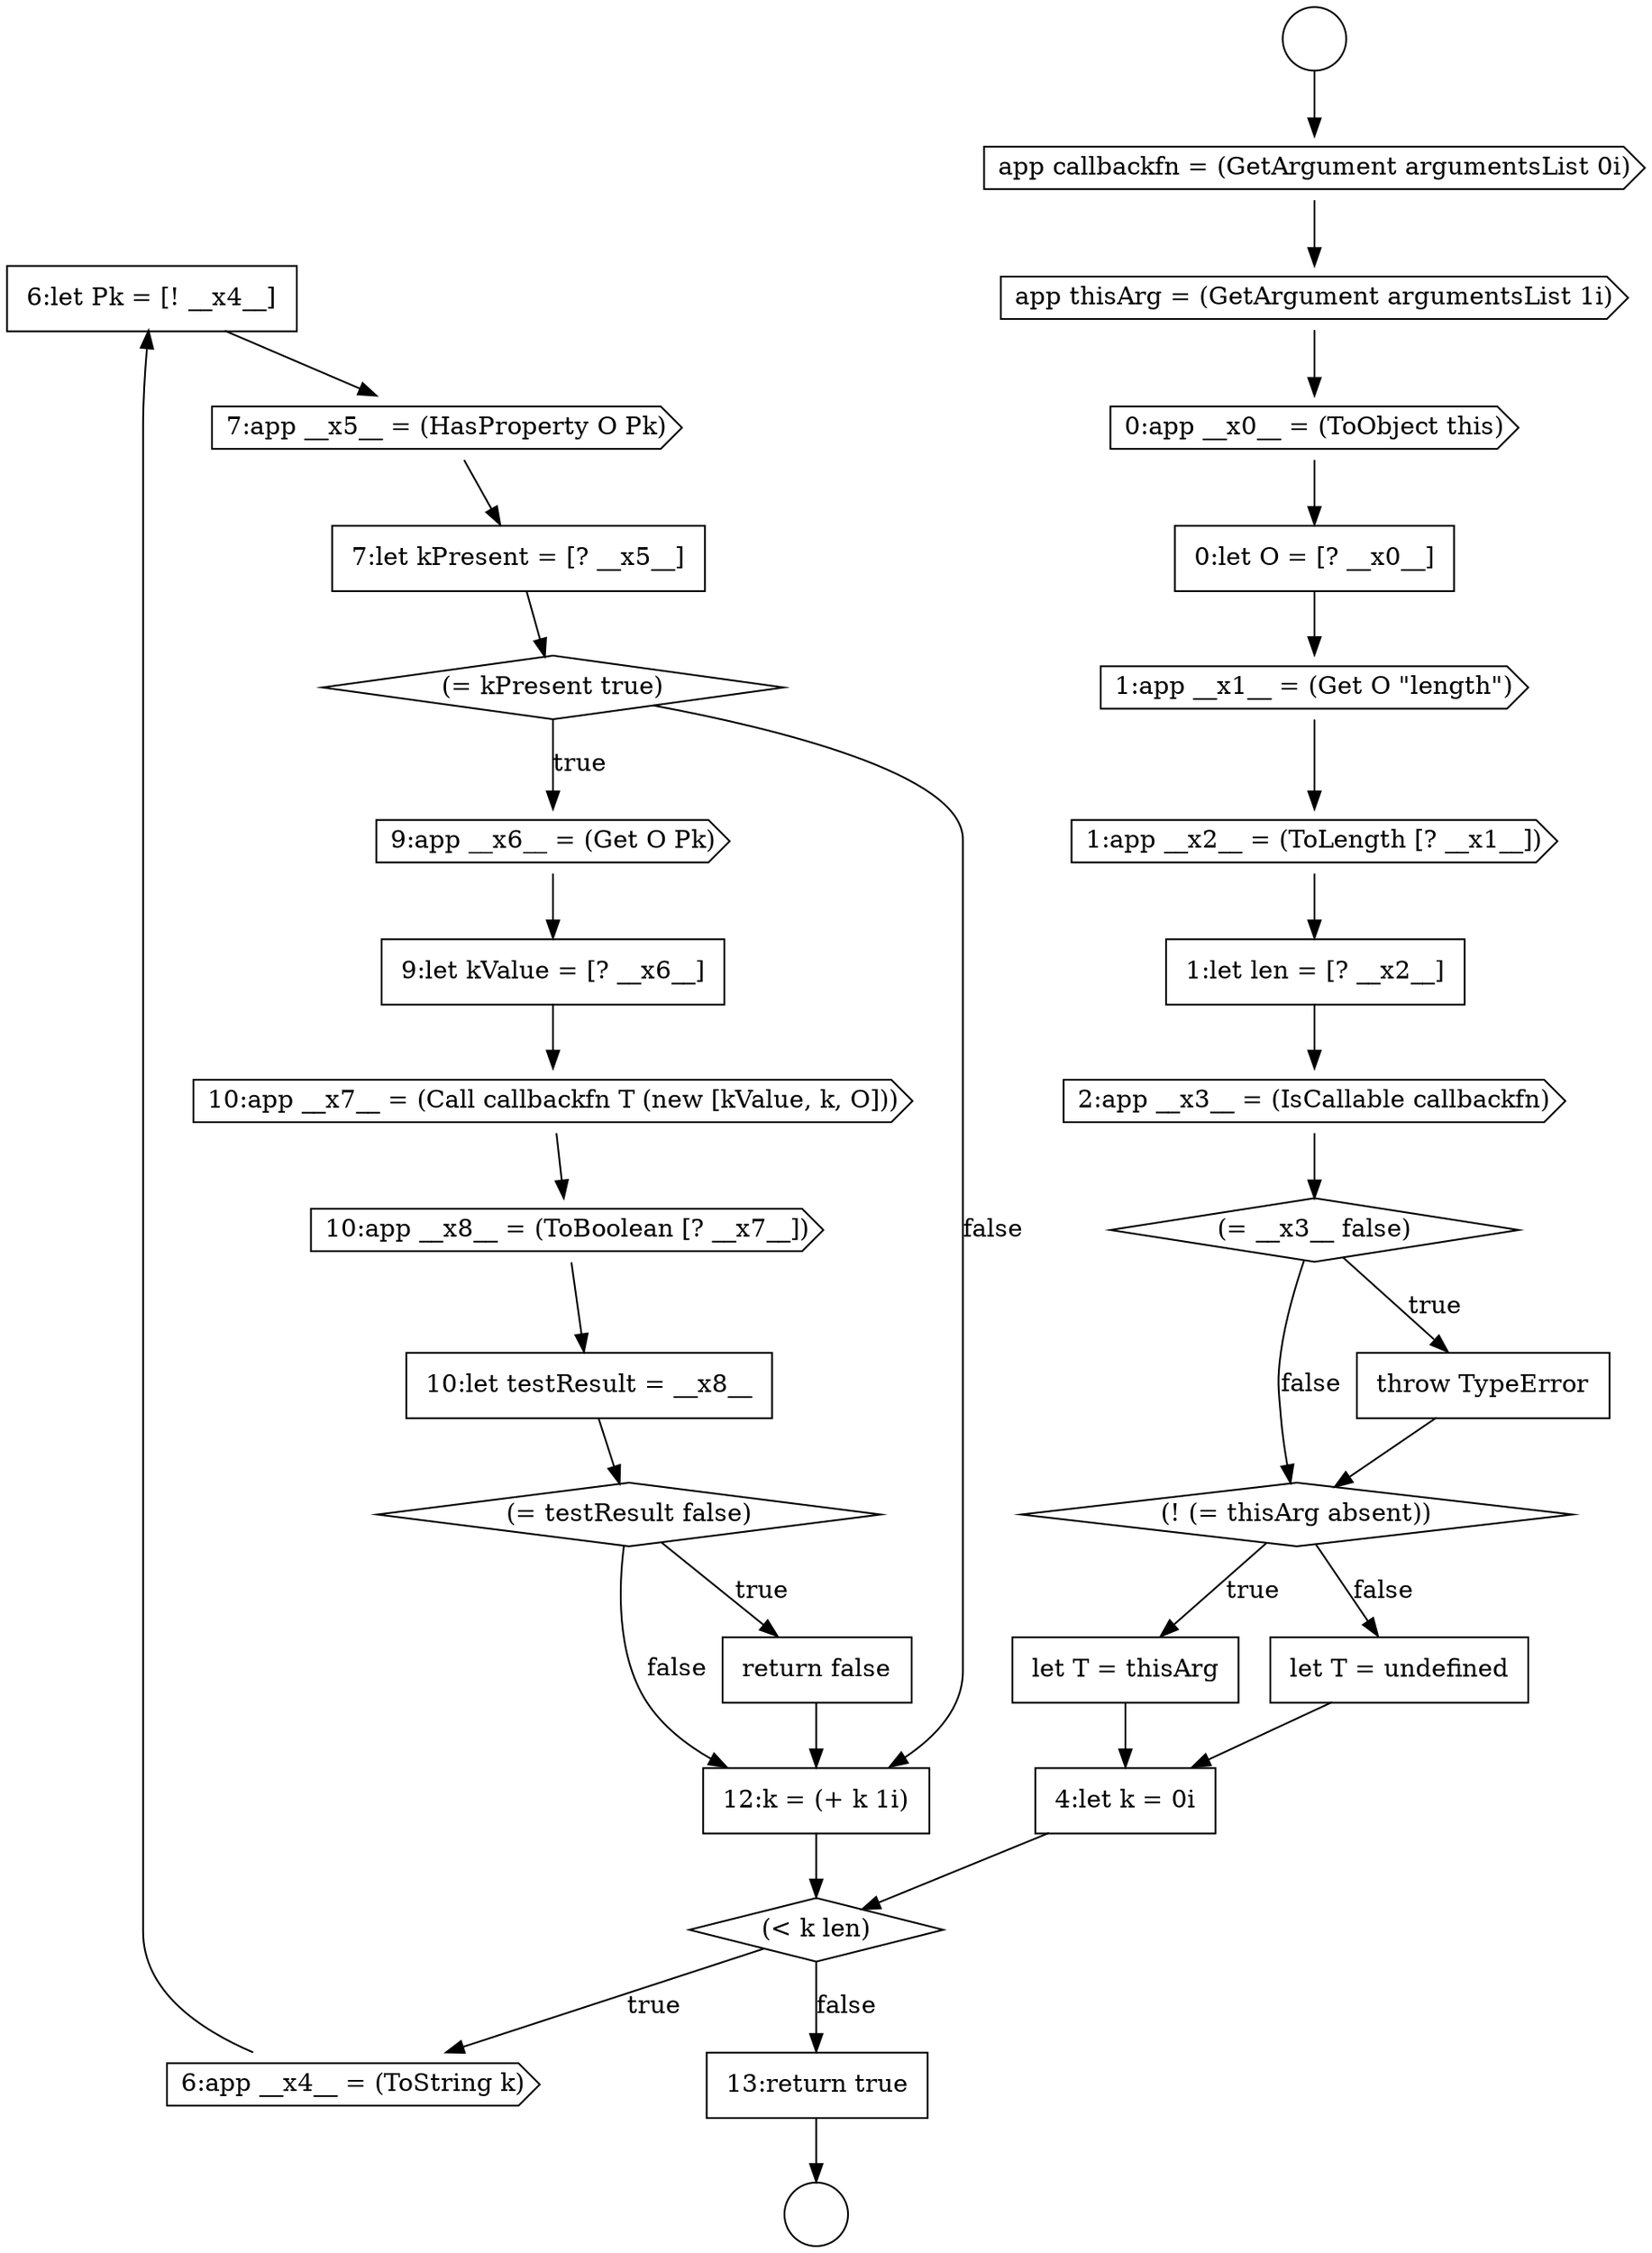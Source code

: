 digraph {
  node14662 [shape=none, margin=0, label=<<font color="black">
    <table border="0" cellborder="1" cellspacing="0" cellpadding="10">
      <tr><td align="left">6:let Pk = [! __x4__]</td></tr>
    </table>
  </font>> color="black" fillcolor="white" style=filled]
  node14665 [shape=diamond, label=<<font color="black">(= kPresent true)</font>> color="black" fillcolor="white" style=filled]
  node14669 [shape=cds, label=<<font color="black">10:app __x8__ = (ToBoolean [? __x7__])</font>> color="black" fillcolor="white" style=filled]
  node14661 [shape=cds, label=<<font color="black">6:app __x4__ = (ToString k)</font>> color="black" fillcolor="white" style=filled]
  node14648 [shape=cds, label=<<font color="black">0:app __x0__ = (ToObject this)</font>> color="black" fillcolor="white" style=filled]
  node14666 [shape=cds, label=<<font color="black">9:app __x6__ = (Get O Pk)</font>> color="black" fillcolor="white" style=filled]
  node14657 [shape=none, margin=0, label=<<font color="black">
    <table border="0" cellborder="1" cellspacing="0" cellpadding="10">
      <tr><td align="left">let T = thisArg</td></tr>
    </table>
  </font>> color="black" fillcolor="white" style=filled]
  node14647 [shape=cds, label=<<font color="black">app thisArg = (GetArgument argumentsList 1i)</font>> color="black" fillcolor="white" style=filled]
  node14667 [shape=none, margin=0, label=<<font color="black">
    <table border="0" cellborder="1" cellspacing="0" cellpadding="10">
      <tr><td align="left">9:let kValue = [? __x6__]</td></tr>
    </table>
  </font>> color="black" fillcolor="white" style=filled]
  node14664 [shape=none, margin=0, label=<<font color="black">
    <table border="0" cellborder="1" cellspacing="0" cellpadding="10">
      <tr><td align="left">7:let kPresent = [? __x5__]</td></tr>
    </table>
  </font>> color="black" fillcolor="white" style=filled]
  node14671 [shape=diamond, label=<<font color="black">(= testResult false)</font>> color="black" fillcolor="white" style=filled]
  node14668 [shape=cds, label=<<font color="black">10:app __x7__ = (Call callbackfn T (new [kValue, k, O]))</font>> color="black" fillcolor="white" style=filled]
  node14673 [shape=none, margin=0, label=<<font color="black">
    <table border="0" cellborder="1" cellspacing="0" cellpadding="10">
      <tr><td align="left">12:k = (+ k 1i)</td></tr>
    </table>
  </font>> color="black" fillcolor="white" style=filled]
  node14646 [shape=cds, label=<<font color="black">app callbackfn = (GetArgument argumentsList 0i)</font>> color="black" fillcolor="white" style=filled]
  node14663 [shape=cds, label=<<font color="black">7:app __x5__ = (HasProperty O Pk)</font>> color="black" fillcolor="white" style=filled]
  node14659 [shape=none, margin=0, label=<<font color="black">
    <table border="0" cellborder="1" cellspacing="0" cellpadding="10">
      <tr><td align="left">4:let k = 0i</td></tr>
    </table>
  </font>> color="black" fillcolor="white" style=filled]
  node14674 [shape=none, margin=0, label=<<font color="black">
    <table border="0" cellborder="1" cellspacing="0" cellpadding="10">
      <tr><td align="left">13:return true</td></tr>
    </table>
  </font>> color="black" fillcolor="white" style=filled]
  node14645 [shape=circle label=" " color="black" fillcolor="white" style=filled]
  node14644 [shape=circle label=" " color="black" fillcolor="white" style=filled]
  node14658 [shape=none, margin=0, label=<<font color="black">
    <table border="0" cellborder="1" cellspacing="0" cellpadding="10">
      <tr><td align="left">let T = undefined</td></tr>
    </table>
  </font>> color="black" fillcolor="white" style=filled]
  node14654 [shape=diamond, label=<<font color="black">(= __x3__ false)</font>> color="black" fillcolor="white" style=filled]
  node14652 [shape=none, margin=0, label=<<font color="black">
    <table border="0" cellborder="1" cellspacing="0" cellpadding="10">
      <tr><td align="left">1:let len = [? __x2__]</td></tr>
    </table>
  </font>> color="black" fillcolor="white" style=filled]
  node14655 [shape=none, margin=0, label=<<font color="black">
    <table border="0" cellborder="1" cellspacing="0" cellpadding="10">
      <tr><td align="left">throw TypeError</td></tr>
    </table>
  </font>> color="black" fillcolor="white" style=filled]
  node14649 [shape=none, margin=0, label=<<font color="black">
    <table border="0" cellborder="1" cellspacing="0" cellpadding="10">
      <tr><td align="left">0:let O = [? __x0__]</td></tr>
    </table>
  </font>> color="black" fillcolor="white" style=filled]
  node14670 [shape=none, margin=0, label=<<font color="black">
    <table border="0" cellborder="1" cellspacing="0" cellpadding="10">
      <tr><td align="left">10:let testResult = __x8__</td></tr>
    </table>
  </font>> color="black" fillcolor="white" style=filled]
  node14660 [shape=diamond, label=<<font color="black">(&lt; k len)</font>> color="black" fillcolor="white" style=filled]
  node14656 [shape=diamond, label=<<font color="black">(! (= thisArg absent))</font>> color="black" fillcolor="white" style=filled]
  node14650 [shape=cds, label=<<font color="black">1:app __x1__ = (Get O &quot;length&quot;)</font>> color="black" fillcolor="white" style=filled]
  node14653 [shape=cds, label=<<font color="black">2:app __x3__ = (IsCallable callbackfn)</font>> color="black" fillcolor="white" style=filled]
  node14651 [shape=cds, label=<<font color="black">1:app __x2__ = (ToLength [? __x1__])</font>> color="black" fillcolor="white" style=filled]
  node14672 [shape=none, margin=0, label=<<font color="black">
    <table border="0" cellborder="1" cellspacing="0" cellpadding="10">
      <tr><td align="left">return false</td></tr>
    </table>
  </font>> color="black" fillcolor="white" style=filled]
  node14668 -> node14669 [ color="black"]
  node14666 -> node14667 [ color="black"]
  node14663 -> node14664 [ color="black"]
  node14656 -> node14657 [label=<<font color="black">true</font>> color="black"]
  node14656 -> node14658 [label=<<font color="black">false</font>> color="black"]
  node14672 -> node14673 [ color="black"]
  node14654 -> node14655 [label=<<font color="black">true</font>> color="black"]
  node14654 -> node14656 [label=<<font color="black">false</font>> color="black"]
  node14658 -> node14659 [ color="black"]
  node14644 -> node14646 [ color="black"]
  node14670 -> node14671 [ color="black"]
  node14649 -> node14650 [ color="black"]
  node14655 -> node14656 [ color="black"]
  node14652 -> node14653 [ color="black"]
  node14664 -> node14665 [ color="black"]
  node14653 -> node14654 [ color="black"]
  node14647 -> node14648 [ color="black"]
  node14651 -> node14652 [ color="black"]
  node14650 -> node14651 [ color="black"]
  node14659 -> node14660 [ color="black"]
  node14662 -> node14663 [ color="black"]
  node14660 -> node14661 [label=<<font color="black">true</font>> color="black"]
  node14660 -> node14674 [label=<<font color="black">false</font>> color="black"]
  node14665 -> node14666 [label=<<font color="black">true</font>> color="black"]
  node14665 -> node14673 [label=<<font color="black">false</font>> color="black"]
  node14671 -> node14672 [label=<<font color="black">true</font>> color="black"]
  node14671 -> node14673 [label=<<font color="black">false</font>> color="black"]
  node14646 -> node14647 [ color="black"]
  node14674 -> node14645 [ color="black"]
  node14661 -> node14662 [ color="black"]
  node14667 -> node14668 [ color="black"]
  node14648 -> node14649 [ color="black"]
  node14669 -> node14670 [ color="black"]
  node14657 -> node14659 [ color="black"]
  node14673 -> node14660 [ color="black"]
}
